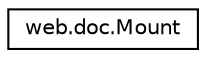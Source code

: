 digraph "Graphical Class Hierarchy"
{
 // LATEX_PDF_SIZE
  edge [fontname="Helvetica",fontsize="10",labelfontname="Helvetica",labelfontsize="10"];
  node [fontname="Helvetica",fontsize="10",shape=record];
  rankdir="LR";
  Node0 [label="web.doc.Mount",height=0.2,width=0.4,color="black", fillcolor="white", style="filled",URL="$d3/d62/classweb_1_1doc_1_1Mount.html",tooltip=" "];
}
